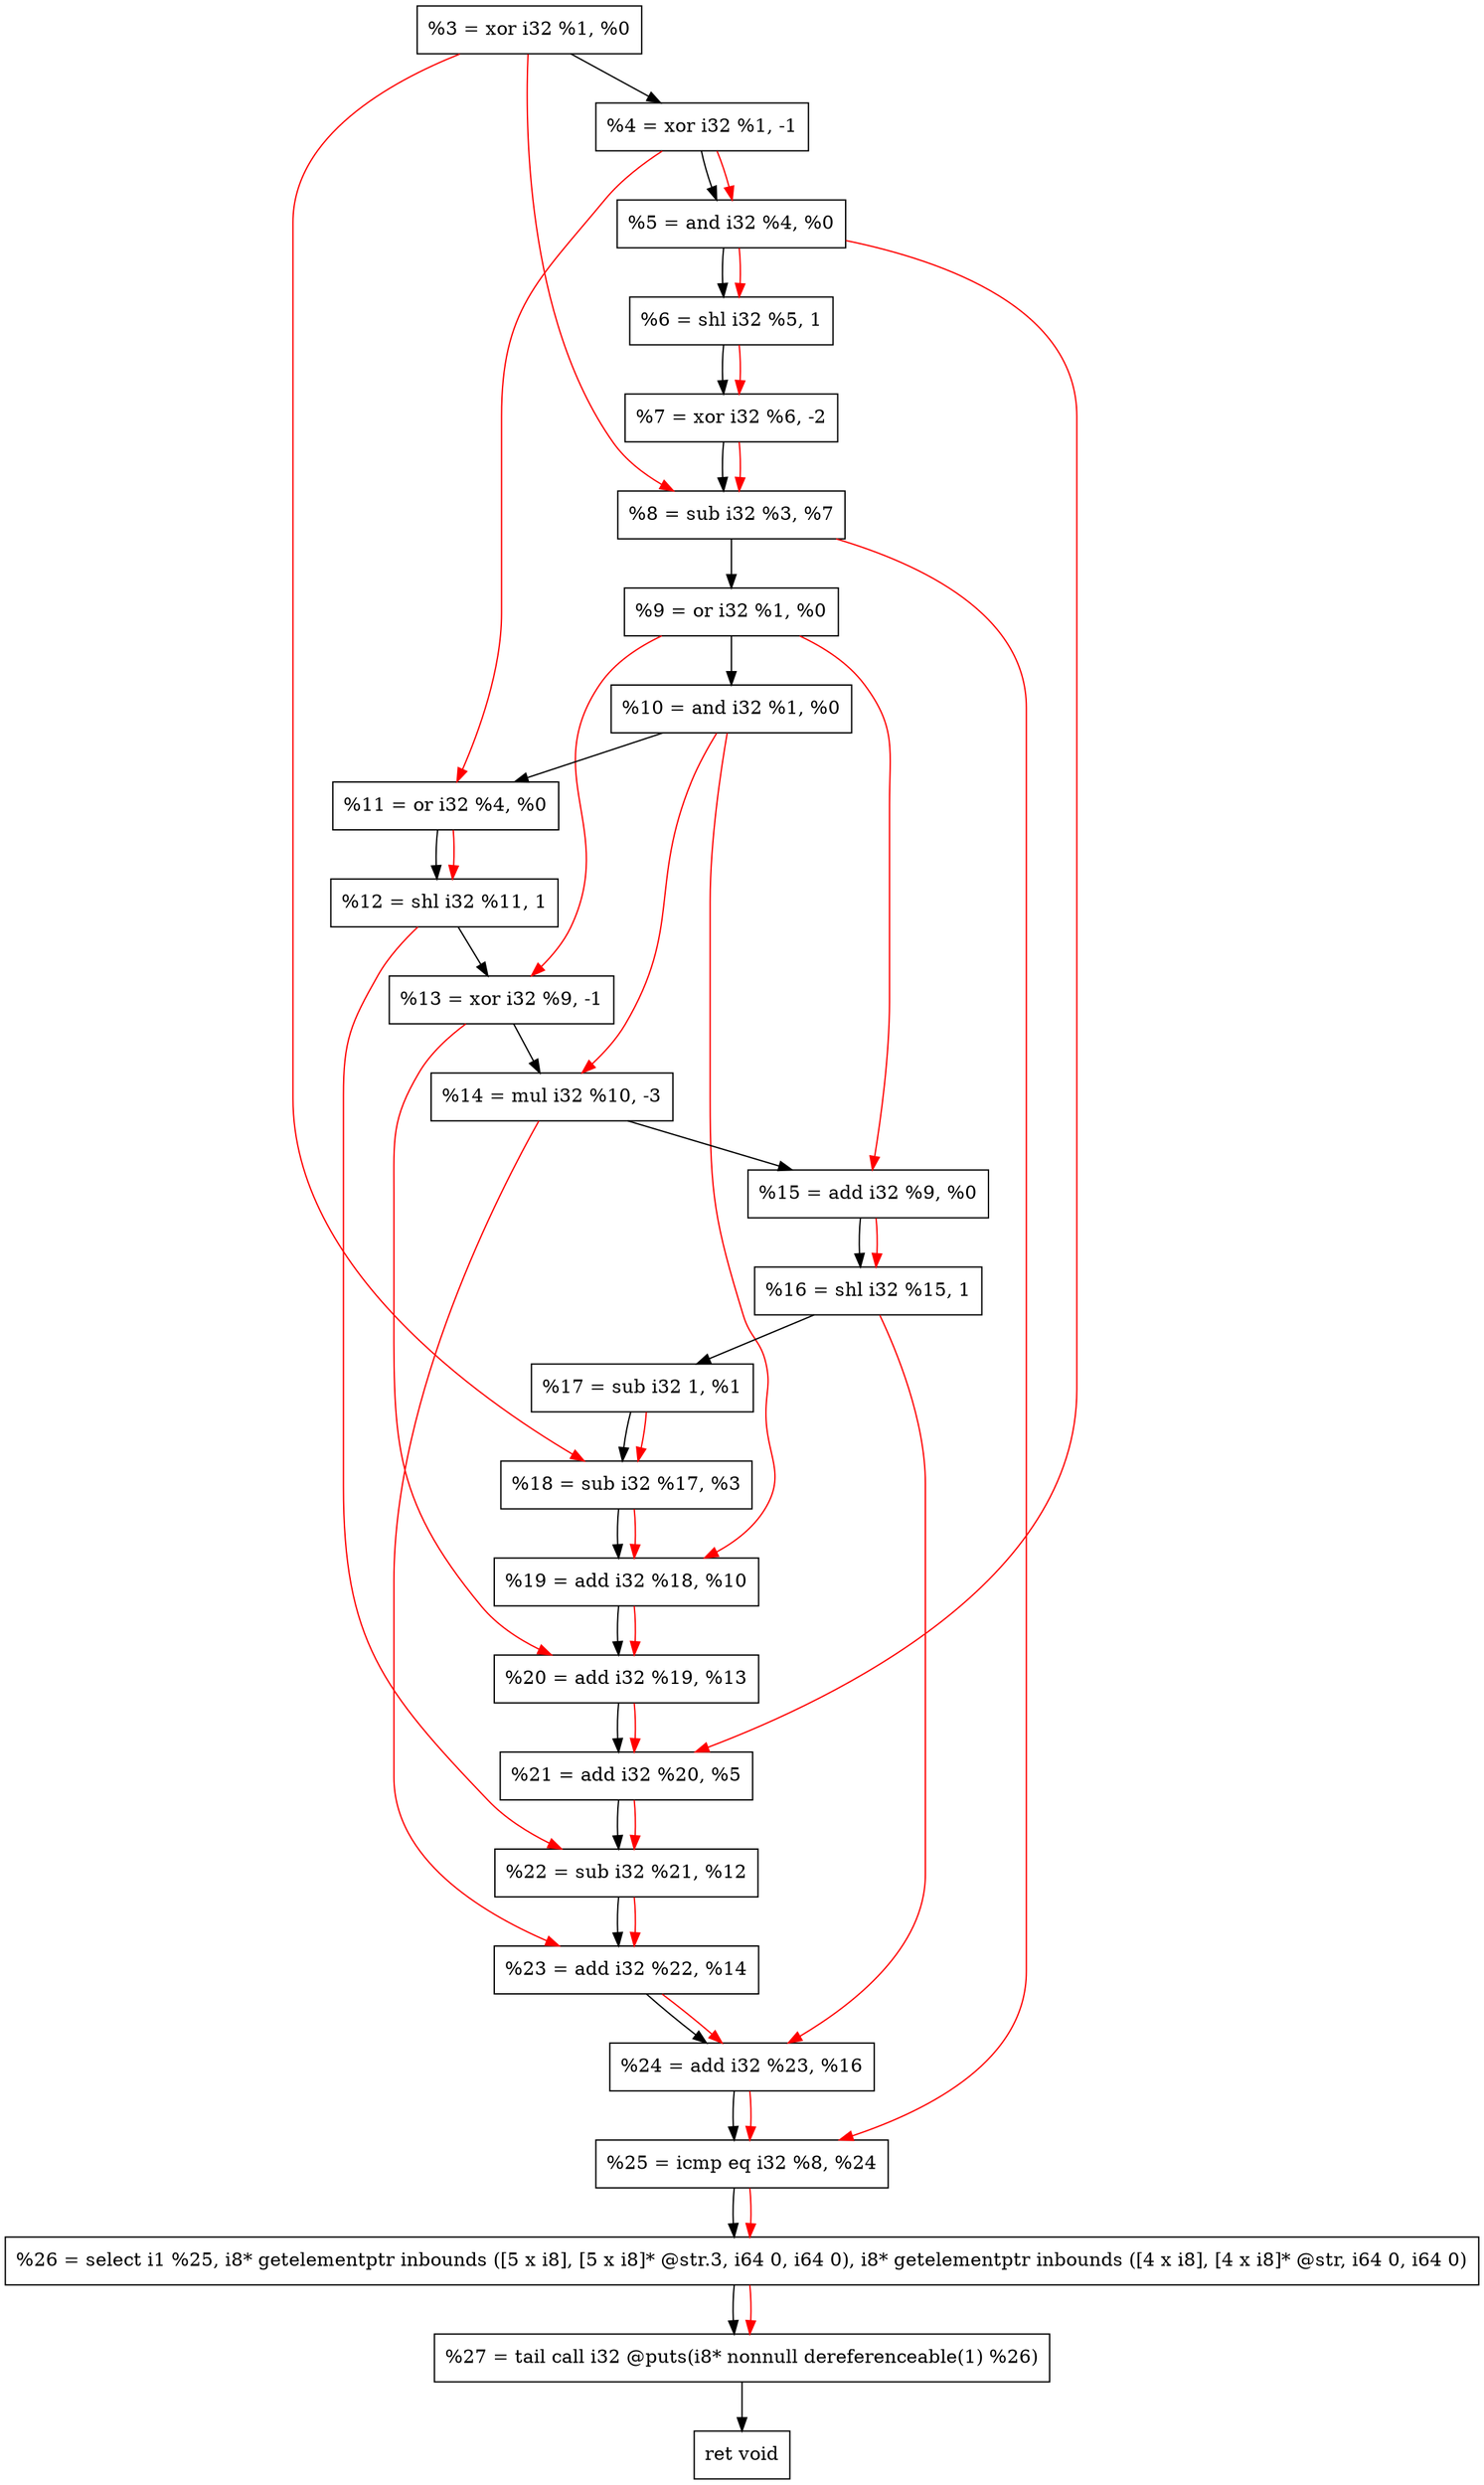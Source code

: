 digraph "DFG for'crackme' function" {
	Node0x117c510[shape=record, label="  %3 = xor i32 %1, %0"];
	Node0x117cbc0[shape=record, label="  %4 = xor i32 %1, -1"];
	Node0x117cc80[shape=record, label="  %5 = and i32 %4, %0"];
	Node0x117ccf0[shape=record, label="  %6 = shl i32 %5, 1"];
	Node0x117cd90[shape=record, label="  %7 = xor i32 %6, -2"];
	Node0x117ce00[shape=record, label="  %8 = sub i32 %3, %7"];
	Node0x117ce70[shape=record, label="  %9 = or i32 %1, %0"];
	Node0x117cee0[shape=record, label="  %10 = and i32 %1, %0"];
	Node0x117cf50[shape=record, label="  %11 = or i32 %4, %0"];
	Node0x117cfc0[shape=record, label="  %12 = shl i32 %11, 1"];
	Node0x117d030[shape=record, label="  %13 = xor i32 %9, -1"];
	Node0x117d0d0[shape=record, label="  %14 = mul i32 %10, -3"];
	Node0x117d140[shape=record, label="  %15 = add i32 %9, %0"];
	Node0x117d1b0[shape=record, label="  %16 = shl i32 %15, 1"];
	Node0x117d220[shape=record, label="  %17 = sub i32 1, %1"];
	Node0x117d290[shape=record, label="  %18 = sub i32 %17, %3"];
	Node0x117d300[shape=record, label="  %19 = add i32 %18, %10"];
	Node0x117d370[shape=record, label="  %20 = add i32 %19, %13"];
	Node0x117d3e0[shape=record, label="  %21 = add i32 %20, %5"];
	Node0x117d450[shape=record, label="  %22 = sub i32 %21, %12"];
	Node0x117d4c0[shape=record, label="  %23 = add i32 %22, %14"];
	Node0x117d530[shape=record, label="  %24 = add i32 %23, %16"];
	Node0x117d5a0[shape=record, label="  %25 = icmp eq i32 %8, %24"];
	Node0x111d268[shape=record, label="  %26 = select i1 %25, i8* getelementptr inbounds ([5 x i8], [5 x i8]* @str.3, i64 0, i64 0), i8* getelementptr inbounds ([4 x i8], [4 x i8]* @str, i64 0, i64 0)"];
	Node0x117da40[shape=record, label="  %27 = tail call i32 @puts(i8* nonnull dereferenceable(1) %26)"];
	Node0x117da90[shape=record, label="  ret void"];
	Node0x117c510 -> Node0x117cbc0;
	Node0x117cbc0 -> Node0x117cc80;
	Node0x117cc80 -> Node0x117ccf0;
	Node0x117ccf0 -> Node0x117cd90;
	Node0x117cd90 -> Node0x117ce00;
	Node0x117ce00 -> Node0x117ce70;
	Node0x117ce70 -> Node0x117cee0;
	Node0x117cee0 -> Node0x117cf50;
	Node0x117cf50 -> Node0x117cfc0;
	Node0x117cfc0 -> Node0x117d030;
	Node0x117d030 -> Node0x117d0d0;
	Node0x117d0d0 -> Node0x117d140;
	Node0x117d140 -> Node0x117d1b0;
	Node0x117d1b0 -> Node0x117d220;
	Node0x117d220 -> Node0x117d290;
	Node0x117d290 -> Node0x117d300;
	Node0x117d300 -> Node0x117d370;
	Node0x117d370 -> Node0x117d3e0;
	Node0x117d3e0 -> Node0x117d450;
	Node0x117d450 -> Node0x117d4c0;
	Node0x117d4c0 -> Node0x117d530;
	Node0x117d530 -> Node0x117d5a0;
	Node0x117d5a0 -> Node0x111d268;
	Node0x111d268 -> Node0x117da40;
	Node0x117da40 -> Node0x117da90;
edge [color=red]
	Node0x117cbc0 -> Node0x117cc80;
	Node0x117cc80 -> Node0x117ccf0;
	Node0x117ccf0 -> Node0x117cd90;
	Node0x117c510 -> Node0x117ce00;
	Node0x117cd90 -> Node0x117ce00;
	Node0x117cbc0 -> Node0x117cf50;
	Node0x117cf50 -> Node0x117cfc0;
	Node0x117ce70 -> Node0x117d030;
	Node0x117cee0 -> Node0x117d0d0;
	Node0x117ce70 -> Node0x117d140;
	Node0x117d140 -> Node0x117d1b0;
	Node0x117d220 -> Node0x117d290;
	Node0x117c510 -> Node0x117d290;
	Node0x117d290 -> Node0x117d300;
	Node0x117cee0 -> Node0x117d300;
	Node0x117d300 -> Node0x117d370;
	Node0x117d030 -> Node0x117d370;
	Node0x117d370 -> Node0x117d3e0;
	Node0x117cc80 -> Node0x117d3e0;
	Node0x117d3e0 -> Node0x117d450;
	Node0x117cfc0 -> Node0x117d450;
	Node0x117d450 -> Node0x117d4c0;
	Node0x117d0d0 -> Node0x117d4c0;
	Node0x117d4c0 -> Node0x117d530;
	Node0x117d1b0 -> Node0x117d530;
	Node0x117ce00 -> Node0x117d5a0;
	Node0x117d530 -> Node0x117d5a0;
	Node0x117d5a0 -> Node0x111d268;
	Node0x111d268 -> Node0x117da40;
}
